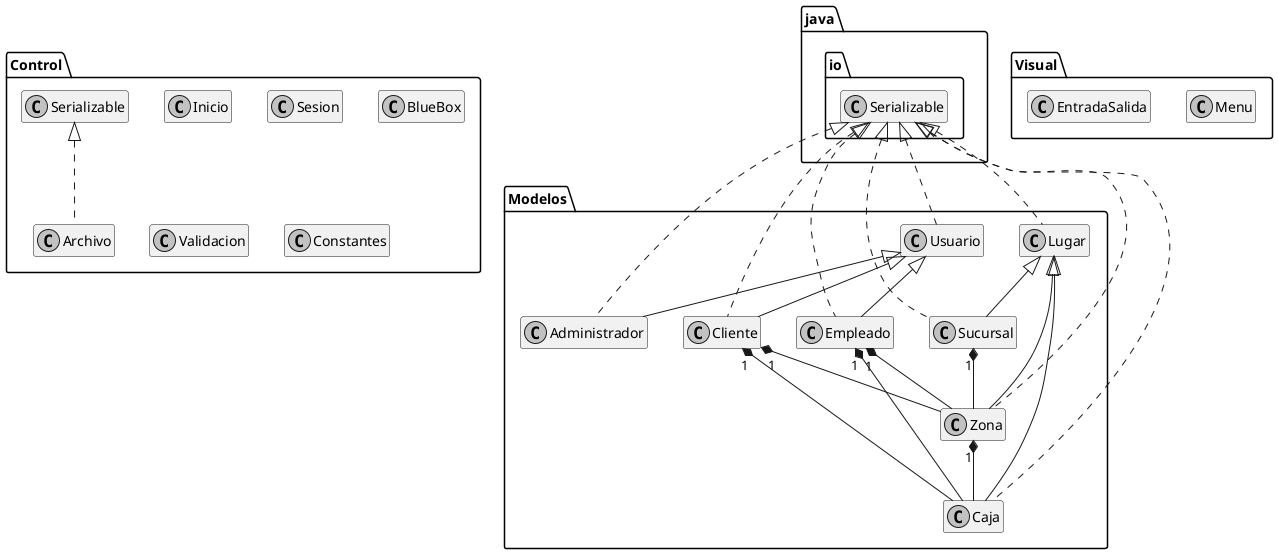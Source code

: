 @startuml
/'
esconde el círculo
'/
skinparam classAttributeIconSize 0
/'
le saca la visibilidad a las propiedades y métodos
'/
skinparam monochrome true
/'
lo vuelve blanco y negro
'/
hide members
/'
solo deja el nombre de las clases
'/
class Control.Inicio {
}
class Control.Sesion {
}
class Modelos.Sucursal {
}
class Visual.Menu {
}
class Modelos.Lugar {
}
class Visual.EntradaSalida {
}
class Control.Archivo {
}
class Modelos.Caja {
}
class Control.BlueBox {
}
class Modelos.Zona {
}
class Control.Validacion {
}
class Modelos.Usuario {
}
class Modelos.Cliente {
}
class Control.Constantes {
}
class Modelos.Empleado {
}
class Modelos.Administrador {
}


java.io.Serializable <|.. Modelos.Sucursal
Modelos.Lugar <|-- Modelos.Sucursal
java.io.Serializable <|.. Modelos.Lugar
Control.Serializable <|.. Control.Archivo
java.io.Serializable <|.. Modelos.Caja
Modelos.Lugar <|-- Modelos.Caja
java.io.Serializable <|.. Modelos.Zona
Modelos.Lugar <|-- Modelos.Zona
java.io.Serializable <|.. Modelos.Usuario
java.io.Serializable <|.. Modelos.Cliente
Modelos.Usuario <|-- Modelos.Cliente
java.io.Serializable <|.. Modelos.Empleado
Modelos.Usuario <|-- Modelos.Empleado
java.io.Serializable <|.. Modelos.Administrador
Modelos.Usuario <|-- Modelos.Administrador
Modelos.Sucursal "1" *-- Modelos.Zona
Modelos.Zona "1" *-- Modelos.Caja
Modelos.Empleado "1" *-- Modelos.Zona
Modelos.Empleado "1" *-- Modelos.Caja
Modelos.Cliente "1" *-- Modelos.Zona
Modelos.Cliente "1" *-- Modelos.Caja
@enduml